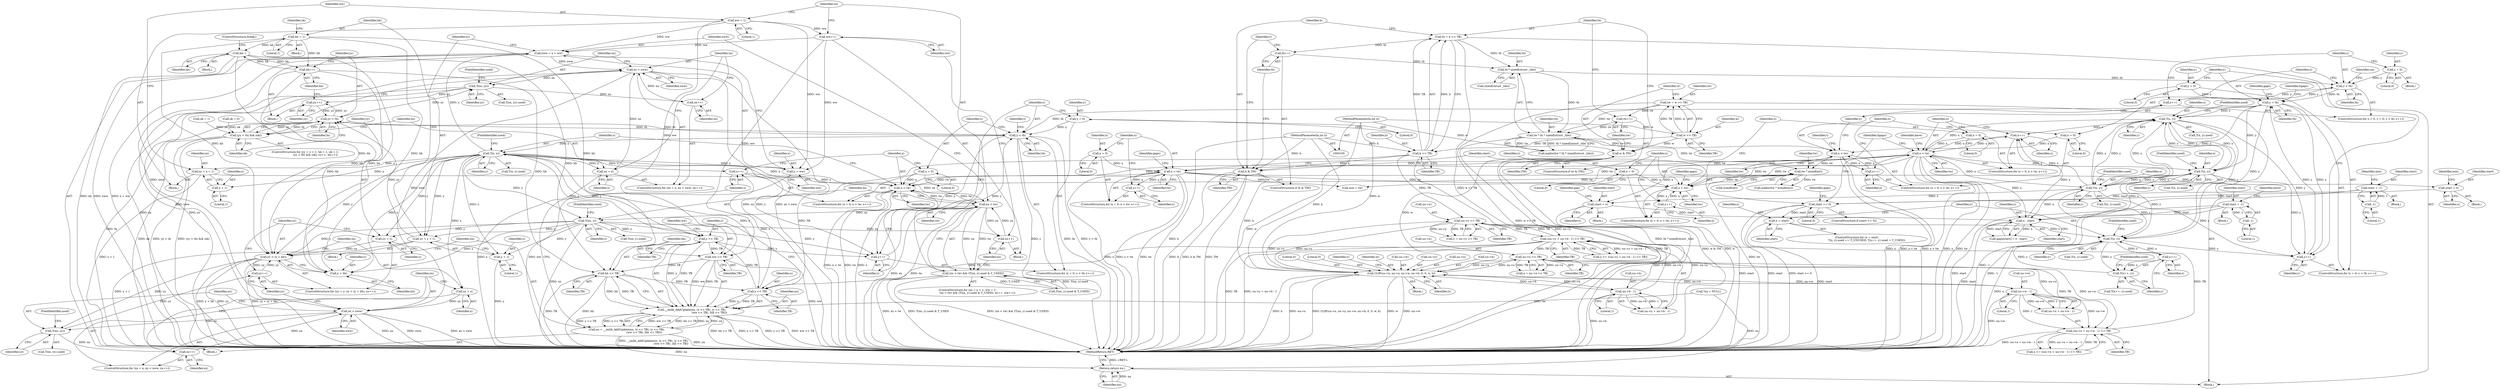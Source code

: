 digraph "0_enlightment_ce94edca1ccfbe314cb7cd9453433fad404ec7ef@integer" {
"1000533" [label="(Call,xww = x + ww)"];
"1000495" [label="(Call,T(x, y))"];
"1000486" [label="(Call,x < tw)"];
"1000489" [label="(Call,x++)"];
"1000621" [label="(Call,x << TB)"];
"1000630" [label="(Call,hh << TB)"];
"1000586" [label="(Call,hh--)"];
"1000546" [label="(Call,hh = 1)"];
"1000560" [label="(Call,hh++)"];
"1000627" [label="(Call,ww << TB)"];
"1000514" [label="(Call,ww = 1)"];
"1000531" [label="(Call,ww++)"];
"1000624" [label="(Call,y << TB)"];
"1000523" [label="(Call,T(xx, y))"];
"1000518" [label="(Call,xx < tw)"];
"1000529" [label="(Call,xx++)"];
"1000509" [label="(Call,xx = x + 1)"];
"1000144" [label="(Call,h >> TB)"];
"1000108" [label="(MethodParameterIn,int h)"];
"1000133" [label="(Call,w >> TB)"];
"1000107" [label="(MethodParameterIn,int w)"];
"1000231" [label="(Call,(uu->y + uu->h - 1) >> TB)"];
"1000224" [label="(Call,uu->y >> TB)"];
"1000204" [label="(Call,CLIP(uu->x, uu->y, uu->w, uu->h, 0, 0, w, h))"];
"1000248" [label="(Call,uu->x >> TB)"];
"1000260" [label="(Call,uu->w - 1)"];
"1000236" [label="(Call,uu->h - 1)"];
"1000137" [label="(Call,w & TM)"];
"1000148" [label="(Call,h & TM)"];
"1000255" [label="(Call,(uu->x + uu->w - 1) >> TB)"];
"1000483" [label="(Call,x = 0)"];
"1000412" [label="(Call,x < tw)"];
"1000415" [label="(Call,x++)"];
"1000409" [label="(Call,x = 0)"];
"1000328" [label="(Call,x < tw)"];
"1000325" [label="(Call,x = 0)"];
"1000331" [label="(Call,x++)"];
"1000388" [label="(Call,T(x, y))"];
"1000363" [label="(Call,T(x, y))"];
"1000339" [label="(Call,T(x, y))"];
"1000286" [label="(Call,y < th)"];
"1000283" [label="(Call,y = 0)"];
"1000289" [label="(Call,y++)"];
"1000455" [label="(Call,T(x, y))"];
"1000463" [label="(Call,x++)"];
"1000450" [label="(Call,x = start)"];
"1000440" [label="(Call,start >= 0)"];
"1000401" [label="(Call,start = -1)"];
"1000403" [label="(Call,-1)"];
"1000431" [label="(Call,start = x)"];
"1000462" [label="(Call,T(x++, y))"];
"1000170" [label="(Call,y < th)"];
"1000167" [label="(Call,y = 0)"];
"1000173" [label="(Call,y++)"];
"1000158" [label="(Call,th * sizeof(struct _tile))"];
"1000151" [label="(Call,th++)"];
"1000142" [label="(Call,th = h >> TB)"];
"1000381" [label="(Call,x - start)"];
"1000297" [label="(Call,start = -1)"];
"1000299" [label="(Call,-1)"];
"1000345" [label="(Call,start = x)"];
"1000314" [label="(Call,x < tw)"];
"1000311" [label="(Call,x = 0)"];
"1000317" [label="(Call,x++)"];
"1000278" [label="(Call,tw * sizeof(int))"];
"1000180" [label="(Call,x < tw)"];
"1000177" [label="(Call,x = 0)"];
"1000183" [label="(Call,x++)"];
"1000156" [label="(Call,tw * th * sizeof(struct _tile))"];
"1000131" [label="(Call,tw = w >> TB)"];
"1000140" [label="(Call,tw++)"];
"1000476" [label="(Call,y < th)"];
"1000473" [label="(Call,y = 0)"];
"1000479" [label="(Call,y++)"];
"1000553" [label="(Call,yy < th)"];
"1000558" [label="(Call,yy++)"];
"1000577" [label="(Call,T(xx, yy))"];
"1000567" [label="(Call,xx < xww)"];
"1000570" [label="(Call,xx++)"];
"1000564" [label="(Call,xx = x)"];
"1000533" [label="(Call,xww = x + ww)"];
"1000540" [label="(Call,yy = y + 1)"];
"1000517" [label="(Call,(xx < tw) && (T(xx, y).used & T_USED))"];
"1000542" [label="(Call,y + 1)"];
"1000590" [label="(Call,yy = y)"];
"1000593" [label="(Call,yy < (y + hh))"];
"1000598" [label="(Call,yy++)"];
"1000612" [label="(Call,T(xx, yy))"];
"1000608" [label="(Call,xx++)"];
"1000605" [label="(Call,xx < xww)"];
"1000595" [label="(Call,y + hh)"];
"1000619" [label="(Call,__imlib_AddUpdate(nu, (x << TB), (y << TB),\n                                         (ww << TB), (hh << TB)))"];
"1000617" [label="(Call,nu = __imlib_AddUpdate(nu, (x << TB), (y << TB),\n                                         (ww << TB), (hh << TB)))"];
"1000637" [label="(Return,return nu;)"];
"1000511" [label="(Call,x + 1)"];
"1000535" [label="(Call,x + ww)"];
"1000602" [label="(Call,xx = x)"];
"1000552" [label="(Call,(yy < th) && (ok))"];
"1000441" [label="(Identifier,start)"];
"1000530" [label="(Identifier,xx)"];
"1000219" [label="(Identifier,w)"];
"1000457" [label="(Identifier,y)"];
"1000253" [label="(Call,x <= ((uu->x + uu->w - 1) >> TB))"];
"1000487" [label="(Identifier,x)"];
"1000389" [label="(Identifier,x)"];
"1000586" [label="(Call,hh--)"];
"1000264" [label="(Literal,1)"];
"1000211" [label="(Call,uu->w)"];
"1000246" [label="(Call,x = uu->x >> TB)"];
"1000336" [label="(Identifier,have)"];
"1000583" [label="(Call,ok = 0)"];
"1000520" [label="(Identifier,tw)"];
"1000484" [label="(Identifier,x)"];
"1000454" [label="(Call,T(x, y).used)"];
"1000631" [label="(Identifier,hh)"];
"1000597" [label="(Identifier,hh)"];
"1000339" [label="(Call,T(x, y))"];
"1000466" [label="(FieldIdentifier,used)"];
"1000325" [label="(Call,x = 0)"];
"1000160" [label="(Call,sizeof(struct _tile))"];
"1000538" [label="(ControlStructure,for (yy = y + 1, hh = 1, ok = 1;\n                        (yy < th) && (ok); yy++, hh++))"];
"1000208" [label="(Call,uu->y)"];
"1000524" [label="(Identifier,xx)"];
"1000298" [label="(Identifier,start)"];
"1000609" [label="(Identifier,xx)"];
"1000608" [label="(Call,xx++)"];
"1000422" [label="(Identifier,gaps)"];
"1000630" [label="(Call,hh << TB)"];
"1000615" [label="(FieldIdentifier,used)"];
"1000533" [label="(Call,xww = x + ww)"];
"1000402" [label="(Identifier,start)"];
"1000132" [label="(Identifier,tw)"];
"1000556" [label="(Identifier,ok)"];
"1000224" [label="(Call,uu->y >> TB)"];
"1000431" [label="(Call,start = x)"];
"1000167" [label="(Call,y = 0)"];
"1000324" [label="(ControlStructure,for (x = 0; x < tw; x++))"];
"1000578" [label="(Identifier,xx)"];
"1000611" [label="(Call,T(xx, yy).used)"];
"1000435" [label="(Identifier,min)"];
"1000134" [label="(Identifier,w)"];
"1000514" [label="(Call,ww = 1)"];
"1000522" [label="(Call,T(xx, y).used)"];
"1000155" [label="(Call,malloc(tw * th * sizeof(struct _tile)))"];
"1000404" [label="(Literal,1)"];
"1000289" [label="(Call,y++)"];
"1000390" [label="(Identifier,y)"];
"1000346" [label="(Identifier,start)"];
"1000588" [label="(ControlStructure,break;)"];
"1000174" [label="(Identifier,y)"];
"1000315" [label="(Identifier,x)"];
"1000570" [label="(Call,xx++)"];
"1000627" [label="(Call,ww << TB)"];
"1000582" [label="(Block,)"];
"1000284" [label="(Identifier,y)"];
"1000497" [label="(Identifier,y)"];
"1000607" [label="(Identifier,xww)"];
"1000485" [label="(Literal,0)"];
"1000612" [label="(Call,T(xx, yy))"];
"1000458" [label="(FieldIdentifier,used)"];
"1000332" [label="(Identifier,x)"];
"1000107" [label="(MethodParameterIn,int w)"];
"1000177" [label="(Call,x = 0)"];
"1000231" [label="(Call,(uu->y + uu->h - 1) >> TB)"];
"1000225" [label="(Call,uu->y)"];
"1000138" [label="(Identifier,w)"];
"1000285" [label="(Literal,0)"];
"1000483" [label="(Call,x = 0)"];
"1000331" [label="(Call,x++)"];
"1000342" [label="(FieldIdentifier,used)"];
"1000112" [label="(Call,*nu = NULL)"];
"1000489" [label="(Call,x++)"];
"1000338" [label="(Call,T(x, y).used)"];
"1000179" [label="(Literal,0)"];
"1000195" [label="(Identifier,uu)"];
"1000590" [label="(Call,yy = y)"];
"1000148" [label="(Call,h & TM)"];
"1000154" [label="(Identifier,t)"];
"1000290" [label="(Identifier,y)"];
"1000567" [label="(Call,xx < xww)"];
"1000614" [label="(Identifier,yy)"];
"1000151" [label="(Call,th++)"];
"1000601" [label="(ControlStructure,for (xx = x; xx < xww; xx++))"];
"1000623" [label="(Identifier,TB)"];
"1000388" [label="(Call,T(x, y))"];
"1000604" [label="(Identifier,x)"];
"1000529" [label="(Call,xx++)"];
"1000500" [label="(Block,)"];
"1000142" [label="(Call,th = h >> TB)"];
"1000291" [label="(Block,)"];
"1000297" [label="(Call,start = -1)"];
"1000534" [label="(Identifier,xww)"];
"1000149" [label="(Identifier,h)"];
"1000311" [label="(Call,x = 0)"];
"1000317" [label="(Call,x++)"];
"1000169" [label="(Literal,0)"];
"1000381" [label="(Call,x - start)"];
"1000559" [label="(Identifier,yy)"];
"1000539" [label="(Block,)"];
"1000294" [label="(Identifier,hgaps)"];
"1000432" [label="(Identifier,start)"];
"1000545" [label="(Block,)"];
"1000387" [label="(Call,T(x, y).used)"];
"1000477" [label="(Identifier,y)"];
"1000345" [label="(Call,start = x)"];
"1000172" [label="(Identifier,th)"];
"1000554" [label="(Identifier,yy)"];
"1000451" [label="(Identifier,x)"];
"1000518" [label="(Call,xx < tw)"];
"1000515" [label="(Identifier,ww)"];
"1000398" [label="(Identifier,hgaps)"];
"1000366" [label="(FieldIdentifier,used)"];
"1000288" [label="(Identifier,th)"];
"1000283" [label="(Call,y = 0)"];
"1000544" [label="(Literal,1)"];
"1000637" [label="(Return,return nu;)"];
"1000401" [label="(Call,start = -1)"];
"1000312" [label="(Identifier,x)"];
"1000480" [label="(Identifier,y)"];
"1000568" [label="(Identifier,xx)"];
"1000589" [label="(ControlStructure,for (yy = y; yy < (y + hh); yy++))"];
"1000450" [label="(Call,x = start)"];
"1000173" [label="(Call,y++)"];
"1000280" [label="(Call,sizeof(int))"];
"1000536" [label="(Identifier,x)"];
"1000176" [label="(ControlStructure,for (x = 0; x < tw; x++))"];
"1000110" [label="(Block,)"];
"1000287" [label="(Identifier,y)"];
"1000471" [label="(Identifier,gaps)"];
"1000528" [label="(Block,)"];
"1000382" [label="(Identifier,x)"];
"1000486" [label="(Call,x < tw)"];
"1000248" [label="(Call,uu->x >> TB)"];
"1000571" [label="(Identifier,xx)"];
"1000136" [label="(ControlStructure,if (w & TM))"];
"1000299" [label="(Call,-1)"];
"1000133" [label="(Call,w >> TB)"];
"1000549" [label="(Call,ok = 1)"];
"1000184" [label="(Identifier,x)"];
"1000507" [label="(ControlStructure,for (xx = x + 1, ww = 1;\n                       (xx < tw) && (T(xx, y).used & T_USED); xx++, ww++))"];
"1000547" [label="(Identifier,hh)"];
"1000472" [label="(ControlStructure,for (y = 0; y < th; y++))"];
"1000416" [label="(Identifier,x)"];
"1000318" [label="(Identifier,x)"];
"1000626" [label="(Identifier,TB)"];
"1000205" [label="(Call,uu->x)"];
"1000513" [label="(Literal,1)"];
"1000465" [label="(Identifier,y)"];
"1000476" [label="(Call,y < th)"];
"1000108" [label="(MethodParameterIn,int h)"];
"1000439" [label="(ControlStructure,if (start >= 0))"];
"1000313" [label="(Literal,0)"];
"1000214" [label="(Call,uu->h)"];
"1000577" [label="(Call,T(xx, yy))"];
"1000464" [label="(Identifier,x)"];
"1000314" [label="(Call,x < tw)"];
"1000255" [label="(Call,(uu->x + uu->w - 1) >> TB)"];
"1000217" [label="(Literal,0)"];
"1000183" [label="(Call,x++)"];
"1000232" [label="(Call,uu->y + uu->h - 1)"];
"1000440" [label="(Call,start >= 0)"];
"1000158" [label="(Call,th * sizeof(struct _tile))"];
"1000594" [label="(Identifier,yy)"];
"1000494" [label="(Call,T(x, y).used)"];
"1000310" [label="(ControlStructure,for (x = 0; x < tw; x++))"];
"1000473" [label="(Call,y = 0)"];
"1000526" [label="(FieldIdentifier,used)"];
"1000463" [label="(Call,x++)"];
"1000552" [label="(Call,(yy < th) && (ok))"];
"1000512" [label="(Identifier,x)"];
"1000519" [label="(Identifier,xx)"];
"1000282" [label="(ControlStructure,for (y = 0; y < th; y++))"];
"1000598" [label="(Call,yy++)"];
"1000286" [label="(Call,y < th)"];
"1000599" [label="(Identifier,yy)"];
"1000300" [label="(Literal,1)"];
"1000412" [label="(Call,x < tw)"];
"1000580" [label="(FieldIdentifier,used)"];
"1000591" [label="(Identifier,yy)"];
"1000537" [label="(Identifier,ww)"];
"1000159" [label="(Identifier,th)"];
"1000162" [label="(ControlStructure,for (i = 0, y = 0; y < th; y++))"];
"1000558" [label="(Call,yy++)"];
"1000328" [label="(Call,x < tw)"];
"1000639" [label="(MethodReturn,RET)"];
"1000550" [label="(Identifier,ok)"];
"1000605" [label="(Call,xx < xww)"];
"1000629" [label="(Identifier,TB)"];
"1000363" [label="(Call,T(x, y))"];
"1000156" [label="(Call,tw * th * sizeof(struct _tile))"];
"1000617" [label="(Call,nu = __imlib_AddUpdate(nu, (x << TB), (y << TB),\n                                         (ww << TB), (hh << TB)))"];
"1000606" [label="(Identifier,xx)"];
"1000618" [label="(Identifier,nu)"];
"1000171" [label="(Identifier,y)"];
"1000326" [label="(Identifier,x)"];
"1000540" [label="(Call,yy = y + 1)"];
"1000576" [label="(Call,T(xx, yy).used)"];
"1000144" [label="(Call,h >> TB)"];
"1000240" [label="(Literal,1)"];
"1000237" [label="(Call,uu->h)"];
"1000414" [label="(Identifier,tw)"];
"1000525" [label="(Identifier,y)"];
"1000260" [label="(Call,uu->w - 1)"];
"1000147" [label="(ControlStructure,if (h & TM))"];
"1000141" [label="(Identifier,tw)"];
"1000595" [label="(Call,y + hh)"];
"1000446" [label="(Identifier,gaps)"];
"1000150" [label="(Identifier,TM)"];
"1000252" [label="(Identifier,TB)"];
"1000517" [label="(Call,(xx < tw) && (T(xx, y).used & T_USED))"];
"1000569" [label="(Identifier,xww)"];
"1000456" [label="(Identifier,x)"];
"1000168" [label="(Identifier,y)"];
"1000222" [label="(Call,y = uu->y >> TB)"];
"1000475" [label="(Literal,0)"];
"1000340" [label="(Identifier,x)"];
"1000474" [label="(Identifier,y)"];
"1000560" [label="(Call,hh++)"];
"1000430" [label="(Block,)"];
"1000344" [label="(Block,)"];
"1000152" [label="(Identifier,th)"];
"1000327" [label="(Literal,0)"];
"1000592" [label="(Identifier,y)"];
"1000628" [label="(Identifier,ww)"];
"1000204" [label="(Call,CLIP(uu->x, uu->y, uu->w, uu->h, 0, 0, w, h))"];
"1000535" [label="(Call,x + ww)"];
"1000377" [label="(Call,gaps[start] = x - start)"];
"1000452" [label="(Identifier,start)"];
"1000561" [label="(Identifier,hh)"];
"1000137" [label="(Call,w & TM)"];
"1000409" [label="(Call,x = 0)"];
"1000140" [label="(Call,tw++)"];
"1000622" [label="(Identifier,x)"];
"1000624" [label="(Call,y << TB)"];
"1000557" [label="(Block,)"];
"1000145" [label="(Identifier,h)"];
"1000347" [label="(Identifier,x)"];
"1000316" [label="(Identifier,tw)"];
"1000362" [label="(Call,T(x, y).used)"];
"1000553" [label="(Call,yy < th)"];
"1000543" [label="(Identifier,y)"];
"1000403" [label="(Call,-1)"];
"1000603" [label="(Identifier,xx)"];
"1000596" [label="(Identifier,y)"];
"1000218" [label="(Literal,0)"];
"1000341" [label="(Identifier,y)"];
"1000406" [label="(Identifier,min)"];
"1000498" [label="(FieldIdentifier,used)"];
"1000139" [label="(Identifier,TM)"];
"1000170" [label="(Call,y < th)"];
"1000321" [label="(Identifier,gaps)"];
"1000478" [label="(Identifier,th)"];
"1000482" [label="(ControlStructure,for (x = 0; x < tw; x++))"];
"1000510" [label="(Identifier,xx)"];
"1000163" [label="(Block,)"];
"1000495" [label="(Call,T(x, y))"];
"1000516" [label="(Literal,1)"];
"1000265" [label="(Identifier,TB)"];
"1000455" [label="(Call,T(x, y))"];
"1000634" [label="(Identifier,t)"];
"1000509" [label="(Call,xx = x + 1)"];
"1000563" [label="(ControlStructure,for (xx = x; xx < xww; xx++))"];
"1000531" [label="(Call,ww++)"];
"1000532" [label="(Identifier,ww)"];
"1000408" [label="(ControlStructure,for (x = 0; x < tw; x++))"];
"1000546" [label="(Call,hh = 1)"];
"1000479" [label="(Call,y++)"];
"1000619" [label="(Call,__imlib_AddUpdate(nu, (x << TB), (y << TB),\n                                         (ww << TB), (hh << TB)))"];
"1000462" [label="(Call,T(x++, y))"];
"1000203" [label="(Block,)"];
"1000400" [label="(Block,)"];
"1000349" [label="(Identifier,gap)"];
"1000613" [label="(Identifier,xx)"];
"1000488" [label="(Identifier,tw)"];
"1000511" [label="(Call,x + 1)"];
"1000364" [label="(Identifier,x)"];
"1000143" [label="(Identifier,th)"];
"1000461" [label="(Call,T(x++, y).used)"];
"1000180" [label="(Call,x < tw)"];
"1000256" [label="(Call,uu->x + uu->w - 1)"];
"1000157" [label="(Identifier,tw)"];
"1000548" [label="(Literal,1)"];
"1000566" [label="(Identifier,x)"];
"1000541" [label="(Identifier,yy)"];
"1000413" [label="(Identifier,x)"];
"1000411" [label="(Literal,0)"];
"1000602" [label="(Call,xx = x)"];
"1000593" [label="(Call,yy < (y + hh))"];
"1000565" [label="(Identifier,xx)"];
"1000241" [label="(Identifier,TB)"];
"1000564" [label="(Call,xx = x)"];
"1000220" [label="(Identifier,h)"];
"1000620" [label="(Identifier,nu)"];
"1000521" [label="(Call,T(xx, y).used & T_USED)"];
"1000433" [label="(Identifier,x)"];
"1000496" [label="(Identifier,x)"];
"1000442" [label="(Literal,0)"];
"1000542" [label="(Call,y + 1)"];
"1000410" [label="(Identifier,x)"];
"1000236" [label="(Call,uu->h - 1)"];
"1000587" [label="(Identifier,hh)"];
"1000135" [label="(Identifier,TB)"];
"1000181" [label="(Identifier,x)"];
"1000579" [label="(Identifier,yy)"];
"1000632" [label="(Identifier,TB)"];
"1000555" [label="(Identifier,th)"];
"1000391" [label="(FieldIdentifier,used)"];
"1000383" [label="(Identifier,start)"];
"1000621" [label="(Call,x << TB)"];
"1000523" [label="(Call,T(xx, y))"];
"1000490" [label="(Identifier,x)"];
"1000228" [label="(Identifier,TB)"];
"1000415" [label="(Call,x++)"];
"1000304" [label="(Identifier,have)"];
"1000223" [label="(Identifier,y)"];
"1000188" [label="(Identifier,t)"];
"1000329" [label="(Identifier,x)"];
"1000365" [label="(Identifier,y)"];
"1000330" [label="(Identifier,tw)"];
"1000178" [label="(Identifier,x)"];
"1000638" [label="(Identifier,nu)"];
"1000405" [label="(Call,min = tw)"];
"1000278" [label="(Call,tw * sizeof(int))"];
"1000261" [label="(Call,uu->w)"];
"1000625" [label="(Identifier,y)"];
"1000449" [label="(ControlStructure,for (x = start;\n                       T(x, y).used == T_UNUSED; T(x++, y).used = T_USED))"];
"1000131" [label="(Call,tw = w >> TB)"];
"1000182" [label="(Identifier,tw)"];
"1000508" [label="(Block,)"];
"1000146" [label="(Identifier,TB)"];
"1000279" [label="(Identifier,tw)"];
"1000249" [label="(Call,uu->x)"];
"1000277" [label="(Call,malloc(tw * sizeof(int)))"];
"1000229" [label="(Call,y <= ((uu->y + uu->h - 1) >> TB))"];
"1000533" -> "1000500"  [label="AST: "];
"1000533" -> "1000535"  [label="CFG: "];
"1000534" -> "1000533"  [label="AST: "];
"1000535" -> "1000533"  [label="AST: "];
"1000541" -> "1000533"  [label="CFG: "];
"1000533" -> "1000639"  [label="DDG: xww"];
"1000533" -> "1000639"  [label="DDG: x + ww"];
"1000495" -> "1000533"  [label="DDG: x"];
"1000514" -> "1000533"  [label="DDG: ww"];
"1000531" -> "1000533"  [label="DDG: ww"];
"1000533" -> "1000567"  [label="DDG: xww"];
"1000533" -> "1000605"  [label="DDG: xww"];
"1000495" -> "1000494"  [label="AST: "];
"1000495" -> "1000497"  [label="CFG: "];
"1000496" -> "1000495"  [label="AST: "];
"1000497" -> "1000495"  [label="AST: "];
"1000498" -> "1000495"  [label="CFG: "];
"1000495" -> "1000479"  [label="DDG: y"];
"1000495" -> "1000489"  [label="DDG: x"];
"1000486" -> "1000495"  [label="DDG: x"];
"1000476" -> "1000495"  [label="DDG: y"];
"1000624" -> "1000495"  [label="DDG: y"];
"1000495" -> "1000509"  [label="DDG: x"];
"1000495" -> "1000511"  [label="DDG: x"];
"1000495" -> "1000523"  [label="DDG: y"];
"1000495" -> "1000535"  [label="DDG: x"];
"1000495" -> "1000540"  [label="DDG: y"];
"1000495" -> "1000542"  [label="DDG: y"];
"1000495" -> "1000564"  [label="DDG: x"];
"1000495" -> "1000590"  [label="DDG: y"];
"1000495" -> "1000593"  [label="DDG: y"];
"1000495" -> "1000595"  [label="DDG: y"];
"1000495" -> "1000602"  [label="DDG: x"];
"1000495" -> "1000621"  [label="DDG: x"];
"1000495" -> "1000624"  [label="DDG: y"];
"1000486" -> "1000482"  [label="AST: "];
"1000486" -> "1000488"  [label="CFG: "];
"1000487" -> "1000486"  [label="AST: "];
"1000488" -> "1000486"  [label="AST: "];
"1000496" -> "1000486"  [label="CFG: "];
"1000480" -> "1000486"  [label="CFG: "];
"1000486" -> "1000639"  [label="DDG: x < tw"];
"1000486" -> "1000639"  [label="DDG: tw"];
"1000486" -> "1000639"  [label="DDG: x"];
"1000489" -> "1000486"  [label="DDG: x"];
"1000483" -> "1000486"  [label="DDG: x"];
"1000518" -> "1000486"  [label="DDG: tw"];
"1000412" -> "1000486"  [label="DDG: tw"];
"1000328" -> "1000486"  [label="DDG: tw"];
"1000278" -> "1000486"  [label="DDG: tw"];
"1000486" -> "1000518"  [label="DDG: tw"];
"1000489" -> "1000482"  [label="AST: "];
"1000489" -> "1000490"  [label="CFG: "];
"1000490" -> "1000489"  [label="AST: "];
"1000487" -> "1000489"  [label="CFG: "];
"1000621" -> "1000489"  [label="DDG: x"];
"1000621" -> "1000619"  [label="AST: "];
"1000621" -> "1000623"  [label="CFG: "];
"1000622" -> "1000621"  [label="AST: "];
"1000623" -> "1000621"  [label="AST: "];
"1000625" -> "1000621"  [label="CFG: "];
"1000621" -> "1000619"  [label="DDG: x"];
"1000621" -> "1000619"  [label="DDG: TB"];
"1000630" -> "1000621"  [label="DDG: TB"];
"1000144" -> "1000621"  [label="DDG: TB"];
"1000231" -> "1000621"  [label="DDG: TB"];
"1000621" -> "1000624"  [label="DDG: TB"];
"1000630" -> "1000619"  [label="AST: "];
"1000630" -> "1000632"  [label="CFG: "];
"1000631" -> "1000630"  [label="AST: "];
"1000632" -> "1000630"  [label="AST: "];
"1000619" -> "1000630"  [label="CFG: "];
"1000630" -> "1000639"  [label="DDG: TB"];
"1000630" -> "1000639"  [label="DDG: hh"];
"1000630" -> "1000619"  [label="DDG: hh"];
"1000630" -> "1000619"  [label="DDG: TB"];
"1000586" -> "1000630"  [label="DDG: hh"];
"1000546" -> "1000630"  [label="DDG: hh"];
"1000560" -> "1000630"  [label="DDG: hh"];
"1000627" -> "1000630"  [label="DDG: TB"];
"1000586" -> "1000582"  [label="AST: "];
"1000586" -> "1000587"  [label="CFG: "];
"1000587" -> "1000586"  [label="AST: "];
"1000588" -> "1000586"  [label="CFG: "];
"1000586" -> "1000639"  [label="DDG: hh"];
"1000586" -> "1000560"  [label="DDG: hh"];
"1000546" -> "1000586"  [label="DDG: hh"];
"1000560" -> "1000586"  [label="DDG: hh"];
"1000586" -> "1000593"  [label="DDG: hh"];
"1000586" -> "1000595"  [label="DDG: hh"];
"1000546" -> "1000545"  [label="AST: "];
"1000546" -> "1000548"  [label="CFG: "];
"1000547" -> "1000546"  [label="AST: "];
"1000548" -> "1000546"  [label="AST: "];
"1000550" -> "1000546"  [label="CFG: "];
"1000546" -> "1000560"  [label="DDG: hh"];
"1000546" -> "1000593"  [label="DDG: hh"];
"1000546" -> "1000595"  [label="DDG: hh"];
"1000560" -> "1000557"  [label="AST: "];
"1000560" -> "1000561"  [label="CFG: "];
"1000561" -> "1000560"  [label="AST: "];
"1000554" -> "1000560"  [label="CFG: "];
"1000560" -> "1000593"  [label="DDG: hh"];
"1000560" -> "1000595"  [label="DDG: hh"];
"1000627" -> "1000619"  [label="AST: "];
"1000627" -> "1000629"  [label="CFG: "];
"1000628" -> "1000627"  [label="AST: "];
"1000629" -> "1000627"  [label="AST: "];
"1000631" -> "1000627"  [label="CFG: "];
"1000627" -> "1000639"  [label="DDG: ww"];
"1000627" -> "1000619"  [label="DDG: ww"];
"1000627" -> "1000619"  [label="DDG: TB"];
"1000514" -> "1000627"  [label="DDG: ww"];
"1000531" -> "1000627"  [label="DDG: ww"];
"1000624" -> "1000627"  [label="DDG: TB"];
"1000514" -> "1000508"  [label="AST: "];
"1000514" -> "1000516"  [label="CFG: "];
"1000515" -> "1000514"  [label="AST: "];
"1000516" -> "1000514"  [label="AST: "];
"1000519" -> "1000514"  [label="CFG: "];
"1000514" -> "1000531"  [label="DDG: ww"];
"1000514" -> "1000535"  [label="DDG: ww"];
"1000531" -> "1000528"  [label="AST: "];
"1000531" -> "1000532"  [label="CFG: "];
"1000532" -> "1000531"  [label="AST: "];
"1000519" -> "1000531"  [label="CFG: "];
"1000531" -> "1000535"  [label="DDG: ww"];
"1000624" -> "1000619"  [label="AST: "];
"1000624" -> "1000626"  [label="CFG: "];
"1000625" -> "1000624"  [label="AST: "];
"1000626" -> "1000624"  [label="AST: "];
"1000628" -> "1000624"  [label="CFG: "];
"1000624" -> "1000479"  [label="DDG: y"];
"1000624" -> "1000619"  [label="DDG: y"];
"1000624" -> "1000619"  [label="DDG: TB"];
"1000523" -> "1000624"  [label="DDG: y"];
"1000523" -> "1000522"  [label="AST: "];
"1000523" -> "1000525"  [label="CFG: "];
"1000524" -> "1000523"  [label="AST: "];
"1000525" -> "1000523"  [label="AST: "];
"1000526" -> "1000523"  [label="CFG: "];
"1000523" -> "1000639"  [label="DDG: xx"];
"1000523" -> "1000479"  [label="DDG: y"];
"1000518" -> "1000523"  [label="DDG: xx"];
"1000523" -> "1000529"  [label="DDG: xx"];
"1000523" -> "1000540"  [label="DDG: y"];
"1000523" -> "1000542"  [label="DDG: y"];
"1000523" -> "1000590"  [label="DDG: y"];
"1000523" -> "1000593"  [label="DDG: y"];
"1000523" -> "1000595"  [label="DDG: y"];
"1000518" -> "1000517"  [label="AST: "];
"1000518" -> "1000520"  [label="CFG: "];
"1000519" -> "1000518"  [label="AST: "];
"1000520" -> "1000518"  [label="AST: "];
"1000524" -> "1000518"  [label="CFG: "];
"1000517" -> "1000518"  [label="CFG: "];
"1000518" -> "1000639"  [label="DDG: tw"];
"1000518" -> "1000639"  [label="DDG: xx"];
"1000518" -> "1000517"  [label="DDG: xx"];
"1000518" -> "1000517"  [label="DDG: tw"];
"1000529" -> "1000518"  [label="DDG: xx"];
"1000509" -> "1000518"  [label="DDG: xx"];
"1000518" -> "1000529"  [label="DDG: xx"];
"1000529" -> "1000528"  [label="AST: "];
"1000529" -> "1000530"  [label="CFG: "];
"1000530" -> "1000529"  [label="AST: "];
"1000532" -> "1000529"  [label="CFG: "];
"1000509" -> "1000508"  [label="AST: "];
"1000509" -> "1000511"  [label="CFG: "];
"1000510" -> "1000509"  [label="AST: "];
"1000511" -> "1000509"  [label="AST: "];
"1000515" -> "1000509"  [label="CFG: "];
"1000509" -> "1000639"  [label="DDG: x + 1"];
"1000144" -> "1000142"  [label="AST: "];
"1000144" -> "1000146"  [label="CFG: "];
"1000145" -> "1000144"  [label="AST: "];
"1000146" -> "1000144"  [label="AST: "];
"1000142" -> "1000144"  [label="CFG: "];
"1000144" -> "1000639"  [label="DDG: TB"];
"1000144" -> "1000142"  [label="DDG: h"];
"1000144" -> "1000142"  [label="DDG: TB"];
"1000108" -> "1000144"  [label="DDG: h"];
"1000133" -> "1000144"  [label="DDG: TB"];
"1000144" -> "1000148"  [label="DDG: h"];
"1000144" -> "1000224"  [label="DDG: TB"];
"1000108" -> "1000105"  [label="AST: "];
"1000108" -> "1000639"  [label="DDG: h"];
"1000108" -> "1000148"  [label="DDG: h"];
"1000108" -> "1000204"  [label="DDG: h"];
"1000133" -> "1000131"  [label="AST: "];
"1000133" -> "1000135"  [label="CFG: "];
"1000134" -> "1000133"  [label="AST: "];
"1000135" -> "1000133"  [label="AST: "];
"1000131" -> "1000133"  [label="CFG: "];
"1000133" -> "1000131"  [label="DDG: w"];
"1000133" -> "1000131"  [label="DDG: TB"];
"1000107" -> "1000133"  [label="DDG: w"];
"1000133" -> "1000137"  [label="DDG: w"];
"1000107" -> "1000105"  [label="AST: "];
"1000107" -> "1000639"  [label="DDG: w"];
"1000107" -> "1000137"  [label="DDG: w"];
"1000107" -> "1000204"  [label="DDG: w"];
"1000231" -> "1000229"  [label="AST: "];
"1000231" -> "1000241"  [label="CFG: "];
"1000232" -> "1000231"  [label="AST: "];
"1000241" -> "1000231"  [label="AST: "];
"1000229" -> "1000231"  [label="CFG: "];
"1000231" -> "1000639"  [label="DDG: uu->y + uu->h - 1"];
"1000231" -> "1000639"  [label="DDG: TB"];
"1000231" -> "1000224"  [label="DDG: TB"];
"1000231" -> "1000229"  [label="DDG: uu->y + uu->h - 1"];
"1000231" -> "1000229"  [label="DDG: TB"];
"1000224" -> "1000231"  [label="DDG: uu->y"];
"1000224" -> "1000231"  [label="DDG: TB"];
"1000236" -> "1000231"  [label="DDG: uu->h"];
"1000236" -> "1000231"  [label="DDG: 1"];
"1000255" -> "1000231"  [label="DDG: TB"];
"1000231" -> "1000248"  [label="DDG: TB"];
"1000224" -> "1000222"  [label="AST: "];
"1000224" -> "1000228"  [label="CFG: "];
"1000225" -> "1000224"  [label="AST: "];
"1000228" -> "1000224"  [label="AST: "];
"1000222" -> "1000224"  [label="CFG: "];
"1000224" -> "1000204"  [label="DDG: uu->y"];
"1000224" -> "1000222"  [label="DDG: uu->y"];
"1000224" -> "1000222"  [label="DDG: TB"];
"1000204" -> "1000224"  [label="DDG: uu->y"];
"1000224" -> "1000232"  [label="DDG: uu->y"];
"1000204" -> "1000203"  [label="AST: "];
"1000204" -> "1000220"  [label="CFG: "];
"1000205" -> "1000204"  [label="AST: "];
"1000208" -> "1000204"  [label="AST: "];
"1000211" -> "1000204"  [label="AST: "];
"1000214" -> "1000204"  [label="AST: "];
"1000217" -> "1000204"  [label="AST: "];
"1000218" -> "1000204"  [label="AST: "];
"1000219" -> "1000204"  [label="AST: "];
"1000220" -> "1000204"  [label="AST: "];
"1000223" -> "1000204"  [label="CFG: "];
"1000204" -> "1000639"  [label="DDG: w"];
"1000204" -> "1000639"  [label="DDG: uu->w"];
"1000204" -> "1000639"  [label="DDG: h"];
"1000204" -> "1000639"  [label="DDG: uu->x"];
"1000204" -> "1000639"  [label="DDG: CLIP(uu->x, uu->y, uu->w, uu->h, 0, 0, w, h)"];
"1000248" -> "1000204"  [label="DDG: uu->x"];
"1000260" -> "1000204"  [label="DDG: uu->w"];
"1000236" -> "1000204"  [label="DDG: uu->h"];
"1000137" -> "1000204"  [label="DDG: w"];
"1000148" -> "1000204"  [label="DDG: h"];
"1000204" -> "1000236"  [label="DDG: uu->h"];
"1000204" -> "1000248"  [label="DDG: uu->x"];
"1000204" -> "1000260"  [label="DDG: uu->w"];
"1000248" -> "1000246"  [label="AST: "];
"1000248" -> "1000252"  [label="CFG: "];
"1000249" -> "1000248"  [label="AST: "];
"1000252" -> "1000248"  [label="AST: "];
"1000246" -> "1000248"  [label="CFG: "];
"1000248" -> "1000246"  [label="DDG: uu->x"];
"1000248" -> "1000246"  [label="DDG: TB"];
"1000248" -> "1000255"  [label="DDG: uu->x"];
"1000248" -> "1000255"  [label="DDG: TB"];
"1000248" -> "1000256"  [label="DDG: uu->x"];
"1000260" -> "1000256"  [label="AST: "];
"1000260" -> "1000264"  [label="CFG: "];
"1000261" -> "1000260"  [label="AST: "];
"1000264" -> "1000260"  [label="AST: "];
"1000256" -> "1000260"  [label="CFG: "];
"1000260" -> "1000639"  [label="DDG: uu->w"];
"1000260" -> "1000255"  [label="DDG: uu->w"];
"1000260" -> "1000255"  [label="DDG: 1"];
"1000260" -> "1000256"  [label="DDG: uu->w"];
"1000260" -> "1000256"  [label="DDG: 1"];
"1000236" -> "1000232"  [label="AST: "];
"1000236" -> "1000240"  [label="CFG: "];
"1000237" -> "1000236"  [label="AST: "];
"1000240" -> "1000236"  [label="AST: "];
"1000232" -> "1000236"  [label="CFG: "];
"1000236" -> "1000639"  [label="DDG: uu->h"];
"1000236" -> "1000232"  [label="DDG: uu->h"];
"1000236" -> "1000232"  [label="DDG: 1"];
"1000137" -> "1000136"  [label="AST: "];
"1000137" -> "1000139"  [label="CFG: "];
"1000138" -> "1000137"  [label="AST: "];
"1000139" -> "1000137"  [label="AST: "];
"1000141" -> "1000137"  [label="CFG: "];
"1000143" -> "1000137"  [label="CFG: "];
"1000137" -> "1000639"  [label="DDG: w"];
"1000137" -> "1000639"  [label="DDG: w & TM"];
"1000137" -> "1000148"  [label="DDG: TM"];
"1000148" -> "1000147"  [label="AST: "];
"1000148" -> "1000150"  [label="CFG: "];
"1000149" -> "1000148"  [label="AST: "];
"1000150" -> "1000148"  [label="AST: "];
"1000152" -> "1000148"  [label="CFG: "];
"1000154" -> "1000148"  [label="CFG: "];
"1000148" -> "1000639"  [label="DDG: h & TM"];
"1000148" -> "1000639"  [label="DDG: h"];
"1000148" -> "1000639"  [label="DDG: TM"];
"1000255" -> "1000253"  [label="AST: "];
"1000255" -> "1000265"  [label="CFG: "];
"1000256" -> "1000255"  [label="AST: "];
"1000265" -> "1000255"  [label="AST: "];
"1000253" -> "1000255"  [label="CFG: "];
"1000255" -> "1000639"  [label="DDG: uu->x + uu->w - 1"];
"1000255" -> "1000253"  [label="DDG: uu->x + uu->w - 1"];
"1000255" -> "1000253"  [label="DDG: TB"];
"1000483" -> "1000482"  [label="AST: "];
"1000483" -> "1000485"  [label="CFG: "];
"1000484" -> "1000483"  [label="AST: "];
"1000485" -> "1000483"  [label="AST: "];
"1000487" -> "1000483"  [label="CFG: "];
"1000412" -> "1000408"  [label="AST: "];
"1000412" -> "1000414"  [label="CFG: "];
"1000413" -> "1000412"  [label="AST: "];
"1000414" -> "1000412"  [label="AST: "];
"1000422" -> "1000412"  [label="CFG: "];
"1000441" -> "1000412"  [label="CFG: "];
"1000412" -> "1000639"  [label="DDG: x < tw"];
"1000412" -> "1000639"  [label="DDG: tw"];
"1000412" -> "1000639"  [label="DDG: x"];
"1000412" -> "1000314"  [label="DDG: tw"];
"1000412" -> "1000405"  [label="DDG: tw"];
"1000415" -> "1000412"  [label="DDG: x"];
"1000409" -> "1000412"  [label="DDG: x"];
"1000328" -> "1000412"  [label="DDG: tw"];
"1000412" -> "1000415"  [label="DDG: x"];
"1000412" -> "1000431"  [label="DDG: x"];
"1000415" -> "1000408"  [label="AST: "];
"1000415" -> "1000416"  [label="CFG: "];
"1000416" -> "1000415"  [label="AST: "];
"1000413" -> "1000415"  [label="CFG: "];
"1000409" -> "1000408"  [label="AST: "];
"1000409" -> "1000411"  [label="CFG: "];
"1000410" -> "1000409"  [label="AST: "];
"1000411" -> "1000409"  [label="AST: "];
"1000413" -> "1000409"  [label="CFG: "];
"1000328" -> "1000324"  [label="AST: "];
"1000328" -> "1000330"  [label="CFG: "];
"1000329" -> "1000328"  [label="AST: "];
"1000330" -> "1000328"  [label="AST: "];
"1000336" -> "1000328"  [label="CFG: "];
"1000398" -> "1000328"  [label="CFG: "];
"1000328" -> "1000639"  [label="DDG: x < tw"];
"1000328" -> "1000639"  [label="DDG: x"];
"1000328" -> "1000639"  [label="DDG: tw"];
"1000328" -> "1000314"  [label="DDG: tw"];
"1000325" -> "1000328"  [label="DDG: x"];
"1000331" -> "1000328"  [label="DDG: x"];
"1000314" -> "1000328"  [label="DDG: tw"];
"1000328" -> "1000331"  [label="DDG: x"];
"1000328" -> "1000339"  [label="DDG: x"];
"1000328" -> "1000345"  [label="DDG: x"];
"1000328" -> "1000363"  [label="DDG: x"];
"1000328" -> "1000381"  [label="DDG: x"];
"1000328" -> "1000388"  [label="DDG: x"];
"1000328" -> "1000405"  [label="DDG: tw"];
"1000325" -> "1000324"  [label="AST: "];
"1000325" -> "1000327"  [label="CFG: "];
"1000326" -> "1000325"  [label="AST: "];
"1000327" -> "1000325"  [label="AST: "];
"1000329" -> "1000325"  [label="CFG: "];
"1000331" -> "1000324"  [label="AST: "];
"1000331" -> "1000332"  [label="CFG: "];
"1000332" -> "1000331"  [label="AST: "];
"1000329" -> "1000331"  [label="CFG: "];
"1000388" -> "1000331"  [label="DDG: x"];
"1000381" -> "1000331"  [label="DDG: x"];
"1000339" -> "1000331"  [label="DDG: x"];
"1000388" -> "1000387"  [label="AST: "];
"1000388" -> "1000390"  [label="CFG: "];
"1000389" -> "1000388"  [label="AST: "];
"1000390" -> "1000388"  [label="AST: "];
"1000391" -> "1000388"  [label="CFG: "];
"1000388" -> "1000289"  [label="DDG: y"];
"1000388" -> "1000339"  [label="DDG: y"];
"1000388" -> "1000363"  [label="DDG: y"];
"1000363" -> "1000388"  [label="DDG: x"];
"1000363" -> "1000388"  [label="DDG: y"];
"1000339" -> "1000388"  [label="DDG: x"];
"1000339" -> "1000388"  [label="DDG: y"];
"1000286" -> "1000388"  [label="DDG: y"];
"1000388" -> "1000455"  [label="DDG: y"];
"1000363" -> "1000362"  [label="AST: "];
"1000363" -> "1000365"  [label="CFG: "];
"1000364" -> "1000363"  [label="AST: "];
"1000365" -> "1000363"  [label="AST: "];
"1000366" -> "1000363"  [label="CFG: "];
"1000363" -> "1000289"  [label="DDG: y"];
"1000363" -> "1000339"  [label="DDG: y"];
"1000339" -> "1000363"  [label="DDG: x"];
"1000339" -> "1000363"  [label="DDG: y"];
"1000286" -> "1000363"  [label="DDG: y"];
"1000363" -> "1000381"  [label="DDG: x"];
"1000363" -> "1000455"  [label="DDG: y"];
"1000339" -> "1000338"  [label="AST: "];
"1000339" -> "1000341"  [label="CFG: "];
"1000340" -> "1000339"  [label="AST: "];
"1000341" -> "1000339"  [label="AST: "];
"1000342" -> "1000339"  [label="CFG: "];
"1000339" -> "1000289"  [label="DDG: y"];
"1000286" -> "1000339"  [label="DDG: y"];
"1000339" -> "1000345"  [label="DDG: x"];
"1000339" -> "1000381"  [label="DDG: x"];
"1000339" -> "1000455"  [label="DDG: y"];
"1000286" -> "1000282"  [label="AST: "];
"1000286" -> "1000288"  [label="CFG: "];
"1000287" -> "1000286"  [label="AST: "];
"1000288" -> "1000286"  [label="AST: "];
"1000294" -> "1000286"  [label="CFG: "];
"1000471" -> "1000286"  [label="CFG: "];
"1000283" -> "1000286"  [label="DDG: y"];
"1000289" -> "1000286"  [label="DDG: y"];
"1000170" -> "1000286"  [label="DDG: th"];
"1000286" -> "1000289"  [label="DDG: y"];
"1000286" -> "1000455"  [label="DDG: y"];
"1000286" -> "1000476"  [label="DDG: th"];
"1000283" -> "1000282"  [label="AST: "];
"1000283" -> "1000285"  [label="CFG: "];
"1000284" -> "1000283"  [label="AST: "];
"1000285" -> "1000283"  [label="AST: "];
"1000287" -> "1000283"  [label="CFG: "];
"1000289" -> "1000282"  [label="AST: "];
"1000289" -> "1000290"  [label="CFG: "];
"1000290" -> "1000289"  [label="AST: "];
"1000287" -> "1000289"  [label="CFG: "];
"1000455" -> "1000289"  [label="DDG: y"];
"1000455" -> "1000454"  [label="AST: "];
"1000455" -> "1000457"  [label="CFG: "];
"1000456" -> "1000455"  [label="AST: "];
"1000457" -> "1000455"  [label="AST: "];
"1000458" -> "1000455"  [label="CFG: "];
"1000455" -> "1000639"  [label="DDG: x"];
"1000463" -> "1000455"  [label="DDG: x"];
"1000450" -> "1000455"  [label="DDG: x"];
"1000462" -> "1000455"  [label="DDG: y"];
"1000455" -> "1000463"  [label="DDG: x"];
"1000455" -> "1000462"  [label="DDG: y"];
"1000463" -> "1000462"  [label="AST: "];
"1000463" -> "1000464"  [label="CFG: "];
"1000464" -> "1000463"  [label="AST: "];
"1000465" -> "1000463"  [label="CFG: "];
"1000463" -> "1000462"  [label="DDG: x"];
"1000450" -> "1000449"  [label="AST: "];
"1000450" -> "1000452"  [label="CFG: "];
"1000451" -> "1000450"  [label="AST: "];
"1000452" -> "1000450"  [label="AST: "];
"1000456" -> "1000450"  [label="CFG: "];
"1000450" -> "1000639"  [label="DDG: start"];
"1000440" -> "1000450"  [label="DDG: start"];
"1000440" -> "1000439"  [label="AST: "];
"1000440" -> "1000442"  [label="CFG: "];
"1000441" -> "1000440"  [label="AST: "];
"1000442" -> "1000440"  [label="AST: "];
"1000398" -> "1000440"  [label="CFG: "];
"1000446" -> "1000440"  [label="CFG: "];
"1000440" -> "1000639"  [label="DDG: start >= 0"];
"1000440" -> "1000639"  [label="DDG: start"];
"1000401" -> "1000440"  [label="DDG: start"];
"1000431" -> "1000440"  [label="DDG: start"];
"1000401" -> "1000400"  [label="AST: "];
"1000401" -> "1000403"  [label="CFG: "];
"1000402" -> "1000401"  [label="AST: "];
"1000403" -> "1000401"  [label="AST: "];
"1000406" -> "1000401"  [label="CFG: "];
"1000401" -> "1000639"  [label="DDG: -1"];
"1000403" -> "1000401"  [label="DDG: 1"];
"1000403" -> "1000404"  [label="CFG: "];
"1000404" -> "1000403"  [label="AST: "];
"1000431" -> "1000430"  [label="AST: "];
"1000431" -> "1000433"  [label="CFG: "];
"1000432" -> "1000431"  [label="AST: "];
"1000433" -> "1000431"  [label="AST: "];
"1000435" -> "1000431"  [label="CFG: "];
"1000462" -> "1000461"  [label="AST: "];
"1000462" -> "1000465"  [label="CFG: "];
"1000465" -> "1000462"  [label="AST: "];
"1000466" -> "1000462"  [label="CFG: "];
"1000170" -> "1000162"  [label="AST: "];
"1000170" -> "1000172"  [label="CFG: "];
"1000171" -> "1000170"  [label="AST: "];
"1000172" -> "1000170"  [label="AST: "];
"1000178" -> "1000170"  [label="CFG: "];
"1000195" -> "1000170"  [label="CFG: "];
"1000167" -> "1000170"  [label="DDG: y"];
"1000173" -> "1000170"  [label="DDG: y"];
"1000158" -> "1000170"  [label="DDG: th"];
"1000170" -> "1000173"  [label="DDG: y"];
"1000167" -> "1000163"  [label="AST: "];
"1000167" -> "1000169"  [label="CFG: "];
"1000168" -> "1000167"  [label="AST: "];
"1000169" -> "1000167"  [label="AST: "];
"1000171" -> "1000167"  [label="CFG: "];
"1000173" -> "1000162"  [label="AST: "];
"1000173" -> "1000174"  [label="CFG: "];
"1000174" -> "1000173"  [label="AST: "];
"1000171" -> "1000173"  [label="CFG: "];
"1000158" -> "1000156"  [label="AST: "];
"1000158" -> "1000160"  [label="CFG: "];
"1000159" -> "1000158"  [label="AST: "];
"1000160" -> "1000158"  [label="AST: "];
"1000156" -> "1000158"  [label="CFG: "];
"1000158" -> "1000156"  [label="DDG: th"];
"1000151" -> "1000158"  [label="DDG: th"];
"1000142" -> "1000158"  [label="DDG: th"];
"1000151" -> "1000147"  [label="AST: "];
"1000151" -> "1000152"  [label="CFG: "];
"1000152" -> "1000151"  [label="AST: "];
"1000154" -> "1000151"  [label="CFG: "];
"1000142" -> "1000151"  [label="DDG: th"];
"1000142" -> "1000110"  [label="AST: "];
"1000143" -> "1000142"  [label="AST: "];
"1000149" -> "1000142"  [label="CFG: "];
"1000142" -> "1000639"  [label="DDG: h >> TB"];
"1000381" -> "1000377"  [label="AST: "];
"1000381" -> "1000383"  [label="CFG: "];
"1000382" -> "1000381"  [label="AST: "];
"1000383" -> "1000381"  [label="AST: "];
"1000377" -> "1000381"  [label="CFG: "];
"1000381" -> "1000639"  [label="DDG: start"];
"1000381" -> "1000377"  [label="DDG: x"];
"1000381" -> "1000377"  [label="DDG: start"];
"1000297" -> "1000381"  [label="DDG: start"];
"1000345" -> "1000381"  [label="DDG: start"];
"1000297" -> "1000291"  [label="AST: "];
"1000297" -> "1000299"  [label="CFG: "];
"1000298" -> "1000297"  [label="AST: "];
"1000299" -> "1000297"  [label="AST: "];
"1000304" -> "1000297"  [label="CFG: "];
"1000297" -> "1000639"  [label="DDG: start"];
"1000297" -> "1000639"  [label="DDG: -1"];
"1000299" -> "1000297"  [label="DDG: 1"];
"1000299" -> "1000300"  [label="CFG: "];
"1000300" -> "1000299"  [label="AST: "];
"1000345" -> "1000344"  [label="AST: "];
"1000345" -> "1000347"  [label="CFG: "];
"1000346" -> "1000345"  [label="AST: "];
"1000347" -> "1000345"  [label="AST: "];
"1000349" -> "1000345"  [label="CFG: "];
"1000345" -> "1000639"  [label="DDG: start"];
"1000314" -> "1000310"  [label="AST: "];
"1000314" -> "1000316"  [label="CFG: "];
"1000315" -> "1000314"  [label="AST: "];
"1000316" -> "1000314"  [label="AST: "];
"1000321" -> "1000314"  [label="CFG: "];
"1000326" -> "1000314"  [label="CFG: "];
"1000311" -> "1000314"  [label="DDG: x"];
"1000317" -> "1000314"  [label="DDG: x"];
"1000278" -> "1000314"  [label="DDG: tw"];
"1000314" -> "1000317"  [label="DDG: x"];
"1000311" -> "1000310"  [label="AST: "];
"1000311" -> "1000313"  [label="CFG: "];
"1000312" -> "1000311"  [label="AST: "];
"1000313" -> "1000311"  [label="AST: "];
"1000315" -> "1000311"  [label="CFG: "];
"1000317" -> "1000310"  [label="AST: "];
"1000317" -> "1000318"  [label="CFG: "];
"1000318" -> "1000317"  [label="AST: "];
"1000315" -> "1000317"  [label="CFG: "];
"1000278" -> "1000277"  [label="AST: "];
"1000278" -> "1000280"  [label="CFG: "];
"1000279" -> "1000278"  [label="AST: "];
"1000280" -> "1000278"  [label="AST: "];
"1000277" -> "1000278"  [label="CFG: "];
"1000278" -> "1000639"  [label="DDG: tw"];
"1000278" -> "1000277"  [label="DDG: tw"];
"1000180" -> "1000278"  [label="DDG: tw"];
"1000156" -> "1000278"  [label="DDG: tw"];
"1000180" -> "1000176"  [label="AST: "];
"1000180" -> "1000182"  [label="CFG: "];
"1000181" -> "1000180"  [label="AST: "];
"1000182" -> "1000180"  [label="AST: "];
"1000188" -> "1000180"  [label="CFG: "];
"1000174" -> "1000180"  [label="CFG: "];
"1000180" -> "1000639"  [label="DDG: x"];
"1000180" -> "1000639"  [label="DDG: x < tw"];
"1000177" -> "1000180"  [label="DDG: x"];
"1000183" -> "1000180"  [label="DDG: x"];
"1000156" -> "1000180"  [label="DDG: tw"];
"1000180" -> "1000183"  [label="DDG: x"];
"1000177" -> "1000176"  [label="AST: "];
"1000177" -> "1000179"  [label="CFG: "];
"1000178" -> "1000177"  [label="AST: "];
"1000179" -> "1000177"  [label="AST: "];
"1000181" -> "1000177"  [label="CFG: "];
"1000183" -> "1000176"  [label="AST: "];
"1000183" -> "1000184"  [label="CFG: "];
"1000184" -> "1000183"  [label="AST: "];
"1000181" -> "1000183"  [label="CFG: "];
"1000156" -> "1000155"  [label="AST: "];
"1000157" -> "1000156"  [label="AST: "];
"1000155" -> "1000156"  [label="CFG: "];
"1000156" -> "1000639"  [label="DDG: th * sizeof(struct _tile)"];
"1000156" -> "1000155"  [label="DDG: tw"];
"1000156" -> "1000155"  [label="DDG: th * sizeof(struct _tile)"];
"1000131" -> "1000156"  [label="DDG: tw"];
"1000140" -> "1000156"  [label="DDG: tw"];
"1000131" -> "1000110"  [label="AST: "];
"1000132" -> "1000131"  [label="AST: "];
"1000138" -> "1000131"  [label="CFG: "];
"1000131" -> "1000639"  [label="DDG: w >> TB"];
"1000131" -> "1000140"  [label="DDG: tw"];
"1000140" -> "1000136"  [label="AST: "];
"1000140" -> "1000141"  [label="CFG: "];
"1000141" -> "1000140"  [label="AST: "];
"1000143" -> "1000140"  [label="CFG: "];
"1000476" -> "1000472"  [label="AST: "];
"1000476" -> "1000478"  [label="CFG: "];
"1000477" -> "1000476"  [label="AST: "];
"1000478" -> "1000476"  [label="AST: "];
"1000484" -> "1000476"  [label="CFG: "];
"1000634" -> "1000476"  [label="CFG: "];
"1000476" -> "1000639"  [label="DDG: y < th"];
"1000476" -> "1000639"  [label="DDG: y"];
"1000476" -> "1000639"  [label="DDG: th"];
"1000473" -> "1000476"  [label="DDG: y"];
"1000479" -> "1000476"  [label="DDG: y"];
"1000553" -> "1000476"  [label="DDG: th"];
"1000476" -> "1000479"  [label="DDG: y"];
"1000476" -> "1000553"  [label="DDG: th"];
"1000473" -> "1000472"  [label="AST: "];
"1000473" -> "1000475"  [label="CFG: "];
"1000474" -> "1000473"  [label="AST: "];
"1000475" -> "1000473"  [label="AST: "];
"1000477" -> "1000473"  [label="CFG: "];
"1000479" -> "1000472"  [label="AST: "];
"1000479" -> "1000480"  [label="CFG: "];
"1000480" -> "1000479"  [label="AST: "];
"1000477" -> "1000479"  [label="CFG: "];
"1000553" -> "1000552"  [label="AST: "];
"1000553" -> "1000555"  [label="CFG: "];
"1000554" -> "1000553"  [label="AST: "];
"1000555" -> "1000553"  [label="AST: "];
"1000556" -> "1000553"  [label="CFG: "];
"1000552" -> "1000553"  [label="CFG: "];
"1000553" -> "1000639"  [label="DDG: th"];
"1000553" -> "1000552"  [label="DDG: yy"];
"1000553" -> "1000552"  [label="DDG: th"];
"1000558" -> "1000553"  [label="DDG: yy"];
"1000540" -> "1000553"  [label="DDG: yy"];
"1000553" -> "1000558"  [label="DDG: yy"];
"1000553" -> "1000577"  [label="DDG: yy"];
"1000558" -> "1000557"  [label="AST: "];
"1000558" -> "1000559"  [label="CFG: "];
"1000559" -> "1000558"  [label="AST: "];
"1000561" -> "1000558"  [label="CFG: "];
"1000577" -> "1000558"  [label="DDG: yy"];
"1000577" -> "1000576"  [label="AST: "];
"1000577" -> "1000579"  [label="CFG: "];
"1000578" -> "1000577"  [label="AST: "];
"1000579" -> "1000577"  [label="AST: "];
"1000580" -> "1000577"  [label="CFG: "];
"1000577" -> "1000639"  [label="DDG: yy"];
"1000577" -> "1000639"  [label="DDG: xx"];
"1000577" -> "1000570"  [label="DDG: xx"];
"1000567" -> "1000577"  [label="DDG: xx"];
"1000567" -> "1000563"  [label="AST: "];
"1000567" -> "1000569"  [label="CFG: "];
"1000568" -> "1000567"  [label="AST: "];
"1000569" -> "1000567"  [label="AST: "];
"1000578" -> "1000567"  [label="CFG: "];
"1000559" -> "1000567"  [label="CFG: "];
"1000567" -> "1000639"  [label="DDG: xww"];
"1000567" -> "1000639"  [label="DDG: xx"];
"1000567" -> "1000639"  [label="DDG: xx < xww"];
"1000570" -> "1000567"  [label="DDG: xx"];
"1000564" -> "1000567"  [label="DDG: xx"];
"1000567" -> "1000605"  [label="DDG: xww"];
"1000570" -> "1000563"  [label="AST: "];
"1000570" -> "1000571"  [label="CFG: "];
"1000571" -> "1000570"  [label="AST: "];
"1000568" -> "1000570"  [label="CFG: "];
"1000564" -> "1000563"  [label="AST: "];
"1000564" -> "1000566"  [label="CFG: "];
"1000565" -> "1000564"  [label="AST: "];
"1000566" -> "1000564"  [label="AST: "];
"1000568" -> "1000564"  [label="CFG: "];
"1000564" -> "1000639"  [label="DDG: x"];
"1000540" -> "1000539"  [label="AST: "];
"1000540" -> "1000542"  [label="CFG: "];
"1000541" -> "1000540"  [label="AST: "];
"1000542" -> "1000540"  [label="AST: "];
"1000547" -> "1000540"  [label="CFG: "];
"1000540" -> "1000639"  [label="DDG: y + 1"];
"1000517" -> "1000507"  [label="AST: "];
"1000517" -> "1000521"  [label="CFG: "];
"1000521" -> "1000517"  [label="AST: "];
"1000530" -> "1000517"  [label="CFG: "];
"1000534" -> "1000517"  [label="CFG: "];
"1000517" -> "1000639"  [label="DDG: xx < tw"];
"1000517" -> "1000639"  [label="DDG: T(xx, y).used & T_USED"];
"1000517" -> "1000639"  [label="DDG: (xx < tw) && (T(xx, y).used & T_USED)"];
"1000521" -> "1000517"  [label="DDG: T(xx, y).used"];
"1000521" -> "1000517"  [label="DDG: T_USED"];
"1000542" -> "1000544"  [label="CFG: "];
"1000543" -> "1000542"  [label="AST: "];
"1000544" -> "1000542"  [label="AST: "];
"1000542" -> "1000639"  [label="DDG: y"];
"1000590" -> "1000589"  [label="AST: "];
"1000590" -> "1000592"  [label="CFG: "];
"1000591" -> "1000590"  [label="AST: "];
"1000592" -> "1000590"  [label="AST: "];
"1000594" -> "1000590"  [label="CFG: "];
"1000590" -> "1000593"  [label="DDG: yy"];
"1000593" -> "1000589"  [label="AST: "];
"1000593" -> "1000595"  [label="CFG: "];
"1000594" -> "1000593"  [label="AST: "];
"1000595" -> "1000593"  [label="AST: "];
"1000603" -> "1000593"  [label="CFG: "];
"1000618" -> "1000593"  [label="CFG: "];
"1000593" -> "1000639"  [label="DDG: y + hh"];
"1000593" -> "1000639"  [label="DDG: yy"];
"1000593" -> "1000639"  [label="DDG: yy < (y + hh)"];
"1000598" -> "1000593"  [label="DDG: yy"];
"1000593" -> "1000598"  [label="DDG: yy"];
"1000593" -> "1000612"  [label="DDG: yy"];
"1000598" -> "1000589"  [label="AST: "];
"1000598" -> "1000599"  [label="CFG: "];
"1000599" -> "1000598"  [label="AST: "];
"1000594" -> "1000598"  [label="CFG: "];
"1000612" -> "1000598"  [label="DDG: yy"];
"1000612" -> "1000611"  [label="AST: "];
"1000612" -> "1000614"  [label="CFG: "];
"1000613" -> "1000612"  [label="AST: "];
"1000614" -> "1000612"  [label="AST: "];
"1000615" -> "1000612"  [label="CFG: "];
"1000612" -> "1000608"  [label="DDG: xx"];
"1000605" -> "1000612"  [label="DDG: xx"];
"1000608" -> "1000601"  [label="AST: "];
"1000608" -> "1000609"  [label="CFG: "];
"1000609" -> "1000608"  [label="AST: "];
"1000606" -> "1000608"  [label="CFG: "];
"1000608" -> "1000605"  [label="DDG: xx"];
"1000605" -> "1000601"  [label="AST: "];
"1000605" -> "1000607"  [label="CFG: "];
"1000606" -> "1000605"  [label="AST: "];
"1000607" -> "1000605"  [label="AST: "];
"1000613" -> "1000605"  [label="CFG: "];
"1000599" -> "1000605"  [label="CFG: "];
"1000605" -> "1000639"  [label="DDG: xww"];
"1000605" -> "1000639"  [label="DDG: xx < xww"];
"1000605" -> "1000639"  [label="DDG: xx"];
"1000602" -> "1000605"  [label="DDG: xx"];
"1000595" -> "1000597"  [label="CFG: "];
"1000596" -> "1000595"  [label="AST: "];
"1000597" -> "1000595"  [label="AST: "];
"1000619" -> "1000617"  [label="AST: "];
"1000620" -> "1000619"  [label="AST: "];
"1000617" -> "1000619"  [label="CFG: "];
"1000619" -> "1000639"  [label="DDG: hh << TB"];
"1000619" -> "1000639"  [label="DDG: x << TB"];
"1000619" -> "1000639"  [label="DDG: y << TB"];
"1000619" -> "1000639"  [label="DDG: ww << TB"];
"1000619" -> "1000617"  [label="DDG: ww << TB"];
"1000619" -> "1000617"  [label="DDG: hh << TB"];
"1000619" -> "1000617"  [label="DDG: nu"];
"1000619" -> "1000617"  [label="DDG: y << TB"];
"1000619" -> "1000617"  [label="DDG: x << TB"];
"1000617" -> "1000619"  [label="DDG: nu"];
"1000112" -> "1000619"  [label="DDG: nu"];
"1000617" -> "1000500"  [label="AST: "];
"1000618" -> "1000617"  [label="AST: "];
"1000490" -> "1000617"  [label="CFG: "];
"1000617" -> "1000639"  [label="DDG: nu"];
"1000617" -> "1000639"  [label="DDG: __imlib_AddUpdate(nu, (x << TB), (y << TB),\n                                         (ww << TB), (hh << TB))"];
"1000617" -> "1000637"  [label="DDG: nu"];
"1000637" -> "1000110"  [label="AST: "];
"1000637" -> "1000638"  [label="CFG: "];
"1000638" -> "1000637"  [label="AST: "];
"1000639" -> "1000637"  [label="CFG: "];
"1000637" -> "1000639"  [label="DDG: <RET>"];
"1000638" -> "1000637"  [label="DDG: nu"];
"1000112" -> "1000637"  [label="DDG: nu"];
"1000511" -> "1000513"  [label="CFG: "];
"1000512" -> "1000511"  [label="AST: "];
"1000513" -> "1000511"  [label="AST: "];
"1000535" -> "1000537"  [label="CFG: "];
"1000536" -> "1000535"  [label="AST: "];
"1000537" -> "1000535"  [label="AST: "];
"1000535" -> "1000639"  [label="DDG: ww"];
"1000602" -> "1000601"  [label="AST: "];
"1000602" -> "1000604"  [label="CFG: "];
"1000603" -> "1000602"  [label="AST: "];
"1000604" -> "1000602"  [label="AST: "];
"1000606" -> "1000602"  [label="CFG: "];
"1000552" -> "1000538"  [label="AST: "];
"1000552" -> "1000556"  [label="CFG: "];
"1000556" -> "1000552"  [label="AST: "];
"1000565" -> "1000552"  [label="CFG: "];
"1000591" -> "1000552"  [label="CFG: "];
"1000552" -> "1000639"  [label="DDG: yy < th"];
"1000552" -> "1000639"  [label="DDG: ok"];
"1000552" -> "1000639"  [label="DDG: (yy < th) && (ok)"];
"1000549" -> "1000552"  [label="DDG: ok"];
"1000583" -> "1000552"  [label="DDG: ok"];
}
